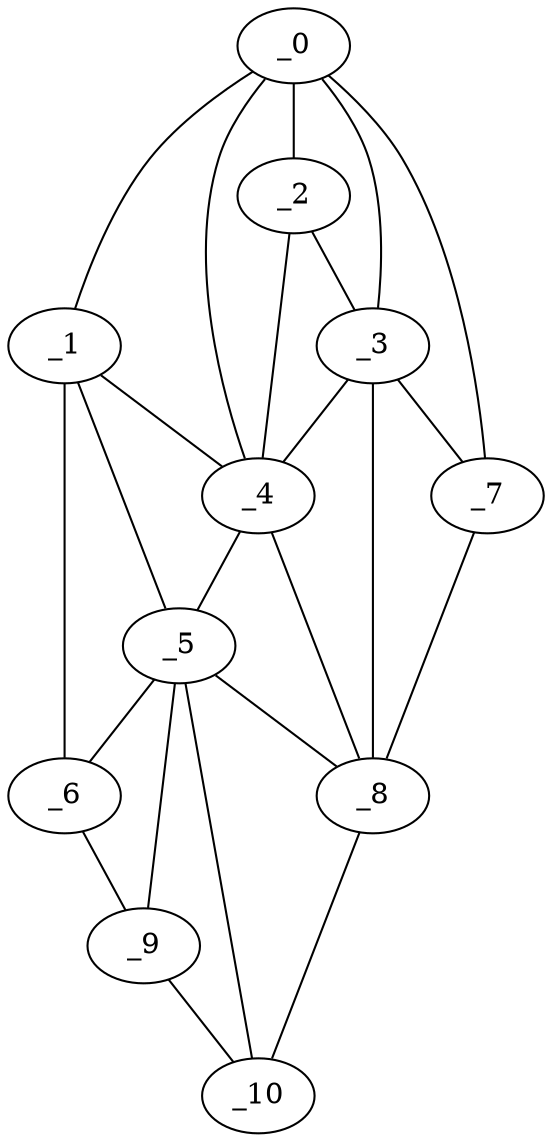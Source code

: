 graph "obj45__210.gxl" {
	_0	 [x=16,
		y=33];
	_1	 [x=21,
		y=68];
	_0 -- _1	 [valence=1];
	_2	 [x=31,
		y=29];
	_0 -- _2	 [valence=2];
	_3	 [x=35,
		y=24];
	_0 -- _3	 [valence=1];
	_4	 [x=35,
		y=41];
	_0 -- _4	 [valence=1];
	_7	 [x=38,
		y=14];
	_0 -- _7	 [valence=1];
	_1 -- _4	 [valence=2];
	_5	 [x=35,
		y=72];
	_1 -- _5	 [valence=2];
	_6	 [x=36,
		y=87];
	_1 -- _6	 [valence=1];
	_2 -- _3	 [valence=2];
	_2 -- _4	 [valence=1];
	_3 -- _4	 [valence=2];
	_3 -- _7	 [valence=2];
	_8	 [x=80,
		y=7];
	_3 -- _8	 [valence=2];
	_4 -- _5	 [valence=1];
	_4 -- _8	 [valence=1];
	_5 -- _6	 [valence=1];
	_5 -- _8	 [valence=2];
	_9	 [x=120,
		y=114];
	_5 -- _9	 [valence=2];
	_10	 [x=123,
		y=15];
	_5 -- _10	 [valence=2];
	_6 -- _9	 [valence=1];
	_7 -- _8	 [valence=1];
	_8 -- _10	 [valence=1];
	_9 -- _10	 [valence=1];
}

